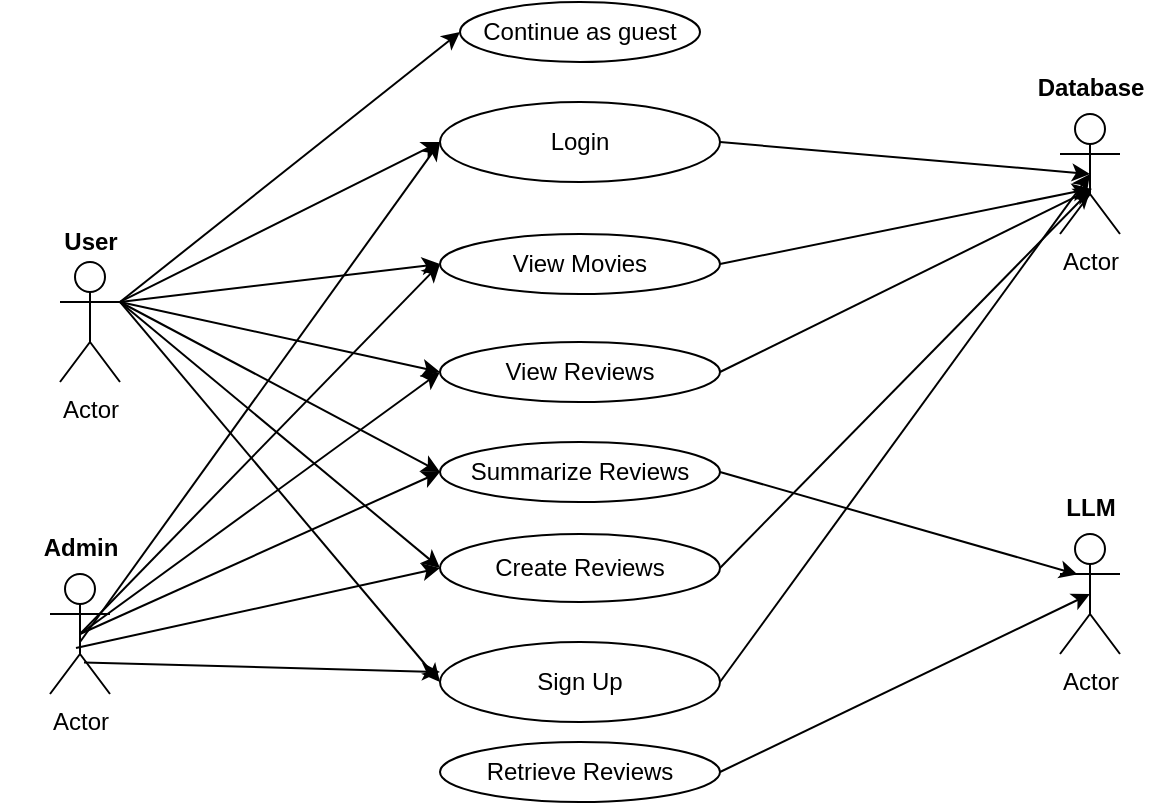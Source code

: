 <mxfile>
    <diagram name="Page-1" id="w3Rp2KqtJRSP5pbtwvzK">
        <mxGraphModel dx="736" dy="547" grid="1" gridSize="10" guides="1" tooltips="1" connect="1" arrows="1" fold="1" page="1" pageScale="1" pageWidth="850" pageHeight="1100" math="0" shadow="0">
            <root>
                <mxCell id="0"/>
                <mxCell id="1" parent="0"/>
                <mxCell id="nBi9E348kbQNYRot8v6M-1" value="Actor" style="shape=umlActor;verticalLabelPosition=bottom;verticalAlign=top;html=1;" parent="1" vertex="1">
                    <mxGeometry x="130" y="200" width="30" height="60" as="geometry"/>
                </mxCell>
                <mxCell id="nBi9E348kbQNYRot8v6M-2" value="Actor" style="shape=umlActor;verticalLabelPosition=bottom;verticalAlign=top;html=1;" parent="1" vertex="1">
                    <mxGeometry x="125" y="356" width="30" height="60" as="geometry"/>
                </mxCell>
                <mxCell id="nBi9E348kbQNYRot8v6M-3" value="Actor" style="shape=umlActor;verticalLabelPosition=bottom;verticalAlign=top;html=1;" parent="1" vertex="1">
                    <mxGeometry x="630" y="336" width="30" height="60" as="geometry"/>
                </mxCell>
                <mxCell id="nBi9E348kbQNYRot8v6M-4" value="Actor" style="shape=umlActor;verticalLabelPosition=bottom;verticalAlign=top;html=1;" parent="1" vertex="1">
                    <mxGeometry x="630" y="126" width="30" height="60" as="geometry"/>
                </mxCell>
                <mxCell id="nBi9E348kbQNYRot8v6M-5" value="User" style="text;align=center;fontStyle=1;verticalAlign=middle;spacingLeft=3;spacingRight=3;strokeColor=none;rotatable=0;points=[[0,0.5],[1,0.5]];portConstraint=eastwest;html=1;" parent="1" vertex="1">
                    <mxGeometry x="105" y="177" width="80" height="26" as="geometry"/>
                </mxCell>
                <mxCell id="nBi9E348kbQNYRot8v6M-6" value="Admin" style="text;align=center;fontStyle=1;verticalAlign=middle;spacingLeft=3;spacingRight=3;strokeColor=none;rotatable=0;points=[[0,0.5],[1,0.5]];portConstraint=eastwest;html=1;" parent="1" vertex="1">
                    <mxGeometry x="100" y="330" width="80" height="26" as="geometry"/>
                </mxCell>
                <mxCell id="nBi9E348kbQNYRot8v6M-7" value="LLM" style="text;align=center;fontStyle=1;verticalAlign=middle;spacingLeft=3;spacingRight=3;strokeColor=none;rotatable=0;points=[[0,0.5],[1,0.5]];portConstraint=eastwest;html=1;" parent="1" vertex="1">
                    <mxGeometry x="605" y="310" width="80" height="26" as="geometry"/>
                </mxCell>
                <mxCell id="nBi9E348kbQNYRot8v6M-8" value="Database" style="text;align=center;fontStyle=1;verticalAlign=middle;spacingLeft=3;spacingRight=3;strokeColor=none;rotatable=0;points=[[0,0.5],[1,0.5]];portConstraint=eastwest;html=1;" parent="1" vertex="1">
                    <mxGeometry x="605" y="100" width="80" height="26" as="geometry"/>
                </mxCell>
                <mxCell id="nBi9E348kbQNYRot8v6M-9" value="Login" style="ellipse;whiteSpace=wrap;html=1;" parent="1" vertex="1">
                    <mxGeometry x="320" y="120" width="140" height="40" as="geometry"/>
                </mxCell>
                <mxCell id="nBi9E348kbQNYRot8v6M-10" value="View Movies" style="ellipse;whiteSpace=wrap;html=1;" parent="1" vertex="1">
                    <mxGeometry x="320" y="186" width="140" height="30" as="geometry"/>
                </mxCell>
                <mxCell id="nBi9E348kbQNYRot8v6M-11" value="View Reviews" style="ellipse;whiteSpace=wrap;html=1;" parent="1" vertex="1">
                    <mxGeometry x="320" y="240" width="140" height="30" as="geometry"/>
                </mxCell>
                <mxCell id="nBi9E348kbQNYRot8v6M-12" value="Summarize Reviews" style="ellipse;whiteSpace=wrap;html=1;" parent="1" vertex="1">
                    <mxGeometry x="320" y="290" width="140" height="30" as="geometry"/>
                </mxCell>
                <mxCell id="nBi9E348kbQNYRot8v6M-13" value="Create Reviews" style="ellipse;whiteSpace=wrap;html=1;" parent="1" vertex="1">
                    <mxGeometry x="320" y="336" width="140" height="34" as="geometry"/>
                </mxCell>
                <mxCell id="nBi9E348kbQNYRot8v6M-15" value="Retrieve Reviews" style="ellipse;whiteSpace=wrap;html=1;" parent="1" vertex="1">
                    <mxGeometry x="320" y="440" width="140" height="30" as="geometry"/>
                </mxCell>
                <mxCell id="nBi9E348kbQNYRot8v6M-16" value="" style="endArrow=classic;html=1;rounded=0;exitX=1;exitY=0.333;exitDx=0;exitDy=0;exitPerimeter=0;entryX=0;entryY=0.5;entryDx=0;entryDy=0;" parent="1" source="nBi9E348kbQNYRot8v6M-1" target="nBi9E348kbQNYRot8v6M-9" edge="1">
                    <mxGeometry width="50" height="50" relative="1" as="geometry">
                        <mxPoint x="400" y="320" as="sourcePoint"/>
                        <mxPoint x="450" y="270" as="targetPoint"/>
                    </mxGeometry>
                </mxCell>
                <mxCell id="nBi9E348kbQNYRot8v6M-18" value="" style="endArrow=classic;html=1;rounded=0;exitX=1;exitY=0.5;exitDx=0;exitDy=0;entryX=0.5;entryY=0.5;entryDx=0;entryDy=0;entryPerimeter=0;" parent="1" source="nBi9E348kbQNYRot8v6M-9" target="nBi9E348kbQNYRot8v6M-4" edge="1">
                    <mxGeometry width="50" height="50" relative="1" as="geometry">
                        <mxPoint x="170" y="230" as="sourcePoint"/>
                        <mxPoint x="330" y="150" as="targetPoint"/>
                    </mxGeometry>
                </mxCell>
                <mxCell id="nBi9E348kbQNYRot8v6M-19" value="" style="endArrow=classic;html=1;rounded=0;entryX=0;entryY=0.5;entryDx=0;entryDy=0;" parent="1" target="nBi9E348kbQNYRot8v6M-10" edge="1">
                    <mxGeometry width="50" height="50" relative="1" as="geometry">
                        <mxPoint x="160" y="220" as="sourcePoint"/>
                        <mxPoint x="450" y="270" as="targetPoint"/>
                    </mxGeometry>
                </mxCell>
                <mxCell id="nBi9E348kbQNYRot8v6M-20" value="" style="endArrow=classic;html=1;rounded=0;exitX=1;exitY=0.5;exitDx=0;exitDy=0;entryX=0.507;entryY=0.623;entryDx=0;entryDy=0;entryPerimeter=0;" parent="1" source="nBi9E348kbQNYRot8v6M-10" target="nBi9E348kbQNYRot8v6M-4" edge="1">
                    <mxGeometry width="50" height="50" relative="1" as="geometry">
                        <mxPoint x="180" y="240" as="sourcePoint"/>
                        <mxPoint x="340" y="160" as="targetPoint"/>
                    </mxGeometry>
                </mxCell>
                <mxCell id="nBi9E348kbQNYRot8v6M-21" value="" style="endArrow=classic;html=1;rounded=0;entryX=0;entryY=0.5;entryDx=0;entryDy=0;" parent="1" target="nBi9E348kbQNYRot8v6M-11" edge="1">
                    <mxGeometry width="50" height="50" relative="1" as="geometry">
                        <mxPoint x="160" y="220" as="sourcePoint"/>
                        <mxPoint x="450" y="270" as="targetPoint"/>
                    </mxGeometry>
                </mxCell>
                <mxCell id="nBi9E348kbQNYRot8v6M-22" value="" style="endArrow=classic;html=1;rounded=0;exitX=1;exitY=0.5;exitDx=0;exitDy=0;entryX=0.533;entryY=0.623;entryDx=0;entryDy=0;entryPerimeter=0;" parent="1" source="nBi9E348kbQNYRot8v6M-11" target="nBi9E348kbQNYRot8v6M-4" edge="1">
                    <mxGeometry width="50" height="50" relative="1" as="geometry">
                        <mxPoint x="190" y="250" as="sourcePoint"/>
                        <mxPoint x="350" y="170" as="targetPoint"/>
                    </mxGeometry>
                </mxCell>
                <mxCell id="nBi9E348kbQNYRot8v6M-23" value="" style="endArrow=classic;html=1;rounded=0;entryX=0;entryY=0.5;entryDx=0;entryDy=0;" parent="1" target="nBi9E348kbQNYRot8v6M-12" edge="1">
                    <mxGeometry width="50" height="50" relative="1" as="geometry">
                        <mxPoint x="160" y="220" as="sourcePoint"/>
                        <mxPoint x="360" y="180" as="targetPoint"/>
                    </mxGeometry>
                </mxCell>
                <mxCell id="nBi9E348kbQNYRot8v6M-24" value="" style="endArrow=classic;html=1;rounded=0;exitX=1;exitY=0.5;exitDx=0;exitDy=0;entryX=0.293;entryY=0.337;entryDx=0;entryDy=0;entryPerimeter=0;" parent="1" source="nBi9E348kbQNYRot8v6M-12" target="nBi9E348kbQNYRot8v6M-3" edge="1">
                    <mxGeometry width="50" height="50" relative="1" as="geometry">
                        <mxPoint x="210" y="270" as="sourcePoint"/>
                        <mxPoint x="370" y="190" as="targetPoint"/>
                    </mxGeometry>
                </mxCell>
                <mxCell id="nBi9E348kbQNYRot8v6M-25" value="" style="endArrow=classic;html=1;rounded=0;entryX=0;entryY=0.5;entryDx=0;entryDy=0;" parent="1" target="nBi9E348kbQNYRot8v6M-13" edge="1">
                    <mxGeometry width="50" height="50" relative="1" as="geometry">
                        <mxPoint x="160" y="220" as="sourcePoint"/>
                        <mxPoint x="380" y="200" as="targetPoint"/>
                    </mxGeometry>
                </mxCell>
                <mxCell id="nBi9E348kbQNYRot8v6M-26" value="" style="endArrow=classic;html=1;rounded=0;exitX=1;exitY=0.5;exitDx=0;exitDy=0;entryX=0.507;entryY=0.637;entryDx=0;entryDy=0;entryPerimeter=0;" parent="1" source="nBi9E348kbQNYRot8v6M-13" target="nBi9E348kbQNYRot8v6M-4" edge="1">
                    <mxGeometry width="50" height="50" relative="1" as="geometry">
                        <mxPoint x="230" y="290" as="sourcePoint"/>
                        <mxPoint x="390" y="210" as="targetPoint"/>
                    </mxGeometry>
                </mxCell>
                <mxCell id="nBi9E348kbQNYRot8v6M-28" value="" style="endArrow=classic;html=1;rounded=0;exitX=1;exitY=0.5;exitDx=0;exitDy=0;entryX=0.5;entryY=0.5;entryDx=0;entryDy=0;entryPerimeter=0;" parent="1" source="nBi9E348kbQNYRot8v6M-15" target="nBi9E348kbQNYRot8v6M-3" edge="1">
                    <mxGeometry width="50" height="50" relative="1" as="geometry">
                        <mxPoint x="400" y="320" as="sourcePoint"/>
                        <mxPoint x="450" y="270" as="targetPoint"/>
                    </mxGeometry>
                </mxCell>
                <mxCell id="nBi9E348kbQNYRot8v6M-29" value="" style="endArrow=classic;html=1;rounded=0;exitX=0.567;exitY=0.737;exitDx=0;exitDy=0;exitPerimeter=0;entryX=0;entryY=0.5;entryDx=0;entryDy=0;" parent="1" source="nBi9E348kbQNYRot8v6M-2" edge="1">
                    <mxGeometry width="50" height="50" relative="1" as="geometry">
                        <mxPoint x="400" y="440" as="sourcePoint"/>
                        <mxPoint x="320" y="405" as="targetPoint"/>
                    </mxGeometry>
                </mxCell>
                <mxCell id="nBi9E348kbQNYRot8v6M-30" value="" style="endArrow=classic;html=1;rounded=0;exitX=0.433;exitY=0.617;exitDx=0;exitDy=0;exitPerimeter=0;entryX=0;entryY=0.5;entryDx=0;entryDy=0;" parent="1" source="nBi9E348kbQNYRot8v6M-2" target="nBi9E348kbQNYRot8v6M-13" edge="1">
                    <mxGeometry width="50" height="50" relative="1" as="geometry">
                        <mxPoint x="400" y="440" as="sourcePoint"/>
                        <mxPoint x="450" y="390" as="targetPoint"/>
                    </mxGeometry>
                </mxCell>
                <mxCell id="nBi9E348kbQNYRot8v6M-31" value="" style="endArrow=classic;html=1;rounded=0;exitX=0.5;exitY=0.5;exitDx=0;exitDy=0;exitPerimeter=0;entryX=0;entryY=0.5;entryDx=0;entryDy=0;" parent="1" source="nBi9E348kbQNYRot8v6M-2" target="nBi9E348kbQNYRot8v6M-12" edge="1">
                    <mxGeometry width="50" height="50" relative="1" as="geometry">
                        <mxPoint x="400" y="440" as="sourcePoint"/>
                        <mxPoint x="450" y="390" as="targetPoint"/>
                    </mxGeometry>
                </mxCell>
                <mxCell id="nBi9E348kbQNYRot8v6M-32" value="" style="endArrow=classic;html=1;rounded=0;exitX=0.5;exitY=0.5;exitDx=0;exitDy=0;exitPerimeter=0;entryX=0;entryY=0.5;entryDx=0;entryDy=0;" parent="1" source="nBi9E348kbQNYRot8v6M-2" target="nBi9E348kbQNYRot8v6M-11" edge="1">
                    <mxGeometry width="50" height="50" relative="1" as="geometry">
                        <mxPoint x="400" y="440" as="sourcePoint"/>
                        <mxPoint x="450" y="390" as="targetPoint"/>
                    </mxGeometry>
                </mxCell>
                <mxCell id="nBi9E348kbQNYRot8v6M-33" value="" style="endArrow=classic;html=1;rounded=0;exitX=0.5;exitY=0.5;exitDx=0;exitDy=0;exitPerimeter=0;entryX=0;entryY=0.5;entryDx=0;entryDy=0;" parent="1" source="nBi9E348kbQNYRot8v6M-2" target="nBi9E348kbQNYRot8v6M-10" edge="1">
                    <mxGeometry width="50" height="50" relative="1" as="geometry">
                        <mxPoint x="400" y="440" as="sourcePoint"/>
                        <mxPoint x="450" y="390" as="targetPoint"/>
                    </mxGeometry>
                </mxCell>
                <mxCell id="nBi9E348kbQNYRot8v6M-34" value="" style="endArrow=classic;html=1;rounded=0;entryX=0;entryY=0.5;entryDx=0;entryDy=0;" parent="1" target="nBi9E348kbQNYRot8v6M-9" edge="1">
                    <mxGeometry width="50" height="50" relative="1" as="geometry">
                        <mxPoint x="140" y="390" as="sourcePoint"/>
                        <mxPoint x="450" y="290" as="targetPoint"/>
                    </mxGeometry>
                </mxCell>
                <mxCell id="2" value="Sign Up" style="ellipse;whiteSpace=wrap;html=1;" vertex="1" parent="1">
                    <mxGeometry x="320" y="390" width="140" height="40" as="geometry"/>
                </mxCell>
                <mxCell id="3" value="" style="endArrow=classic;html=1;exitX=1;exitY=0.333;exitDx=0;exitDy=0;exitPerimeter=0;entryX=0;entryY=0.5;entryDx=0;entryDy=0;" edge="1" parent="1" source="nBi9E348kbQNYRot8v6M-1" target="2">
                    <mxGeometry width="50" height="50" relative="1" as="geometry">
                        <mxPoint x="350" y="310" as="sourcePoint"/>
                        <mxPoint x="400" y="260" as="targetPoint"/>
                    </mxGeometry>
                </mxCell>
                <mxCell id="5" value="" style="endArrow=classic;html=1;exitX=1;exitY=0.5;exitDx=0;exitDy=0;entryX=0.5;entryY=0.5;entryDx=0;entryDy=0;entryPerimeter=0;" edge="1" parent="1" source="2" target="nBi9E348kbQNYRot8v6M-4">
                    <mxGeometry width="50" height="50" relative="1" as="geometry">
                        <mxPoint x="350" y="310" as="sourcePoint"/>
                        <mxPoint x="400" y="260" as="targetPoint"/>
                    </mxGeometry>
                </mxCell>
                <mxCell id="6" value="Continue as guest" style="ellipse;whiteSpace=wrap;html=1;" vertex="1" parent="1">
                    <mxGeometry x="330" y="70" width="120" height="30" as="geometry"/>
                </mxCell>
                <mxCell id="7" value="" style="endArrow=classic;html=1;entryX=0;entryY=0.5;entryDx=0;entryDy=0;" edge="1" parent="1" target="6">
                    <mxGeometry width="50" height="50" relative="1" as="geometry">
                        <mxPoint x="160" y="220" as="sourcePoint"/>
                        <mxPoint x="400" y="260" as="targetPoint"/>
                    </mxGeometry>
                </mxCell>
            </root>
        </mxGraphModel>
    </diagram>
</mxfile>